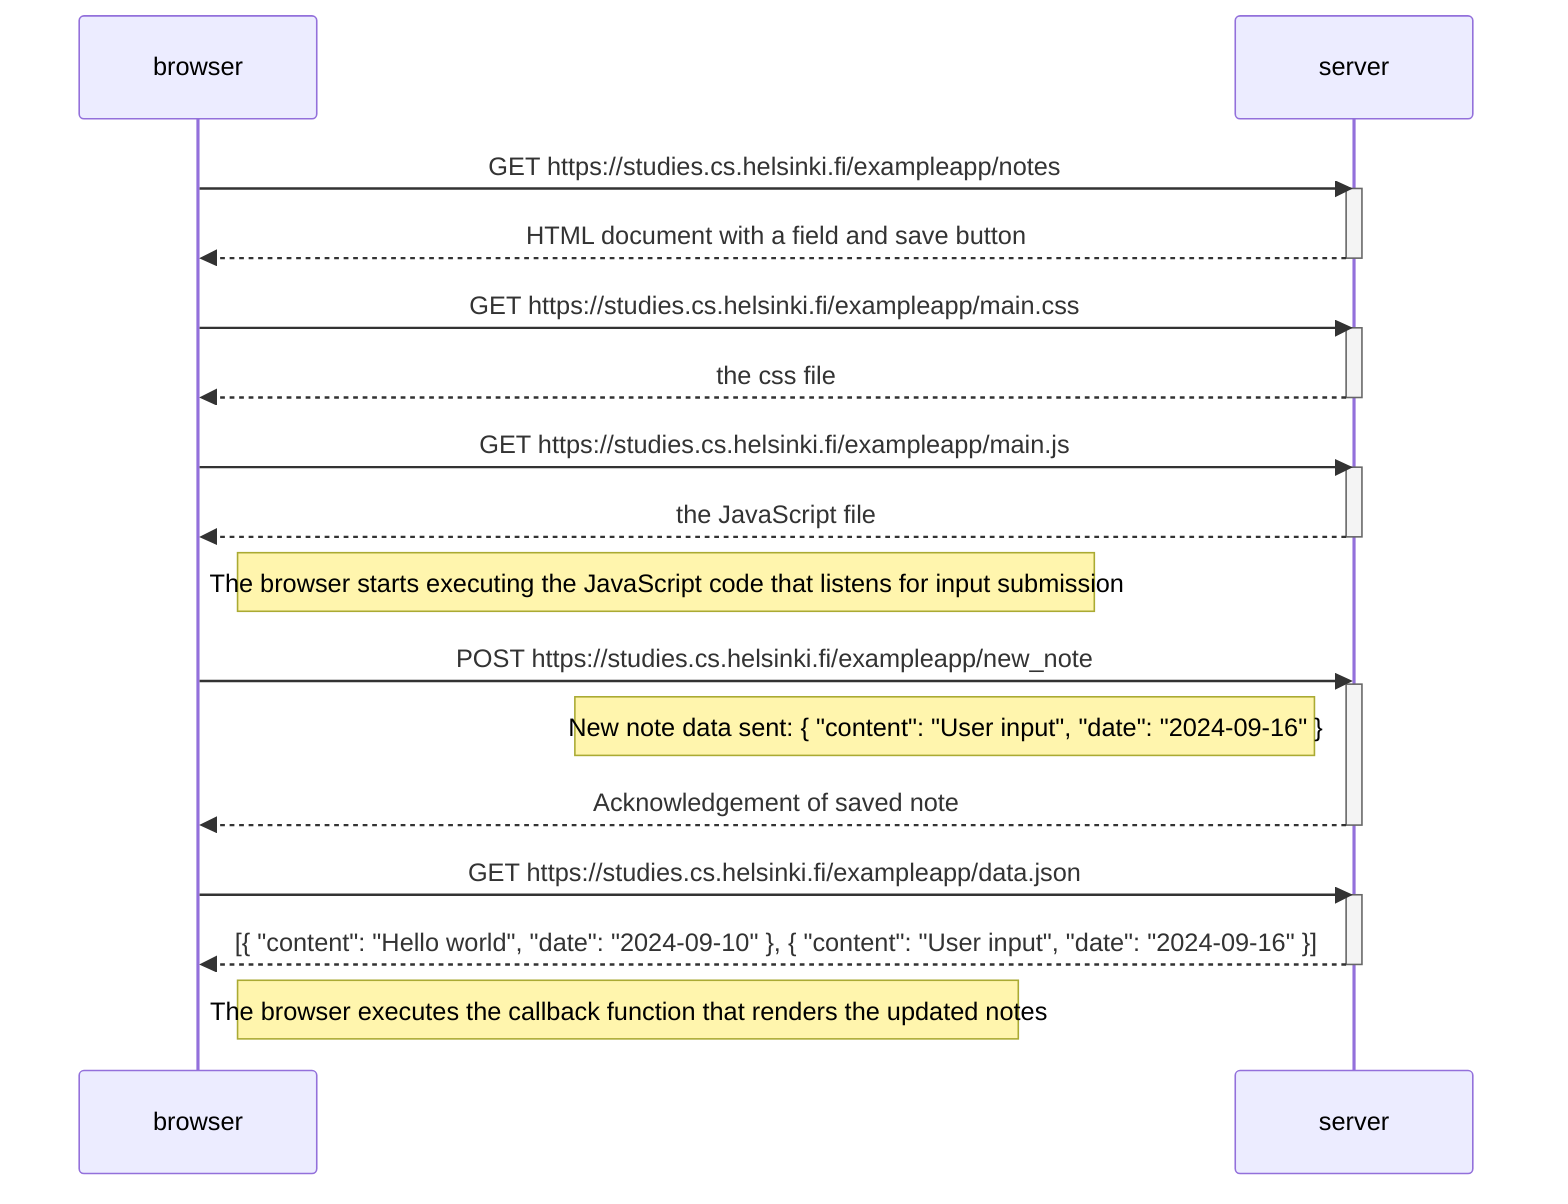 sequenceDiagram
    participant browser
    participant server

    browser->>server: GET https://studies.cs.helsinki.fi/exampleapp/notes
    activate server
    server-->>browser: HTML document with a field and save button
    deactivate server

    browser->>server: GET https://studies.cs.helsinki.fi/exampleapp/main.css
    activate server
    server-->>browser: the css file
    deactivate server

    browser->>server: GET https://studies.cs.helsinki.fi/exampleapp/main.js
    activate server
    server-->>browser: the JavaScript file
    deactivate server

    Note right of browser: The browser starts executing the JavaScript code that listens for input submission

    browser->>server: POST https://studies.cs.helsinki.fi/exampleapp/new_note
    activate server
    Note left of server: New note data sent: { "content": "User input", "date": "2024-09-16" }
    server-->>browser: Acknowledgement of saved note
    deactivate server

    browser->>server: GET https://studies.cs.helsinki.fi/exampleapp/data.json
    activate server
    server-->>browser: [{ "content": "Hello world", "date": "2024-09-10" }, { "content": "User input", "date": "2024-09-16" }]
    deactivate server

    Note right of browser: The browser executes the callback function that renders the updated notes